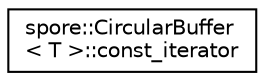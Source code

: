 digraph "Graphical Class Hierarchy"
{
  edge [fontname="Helvetica",fontsize="10",labelfontname="Helvetica",labelfontsize="10"];
  node [fontname="Helvetica",fontsize="10",shape=record];
  rankdir="LR";
  Node0 [label="spore::CircularBuffer\l\< T \>::const_iterator",height=0.2,width=0.4,color="black", fillcolor="white", style="filled",URL="$classspore_1_1CircularBuffer_1_1const__iterator.html",tooltip="Constant iterator class. "];
}
